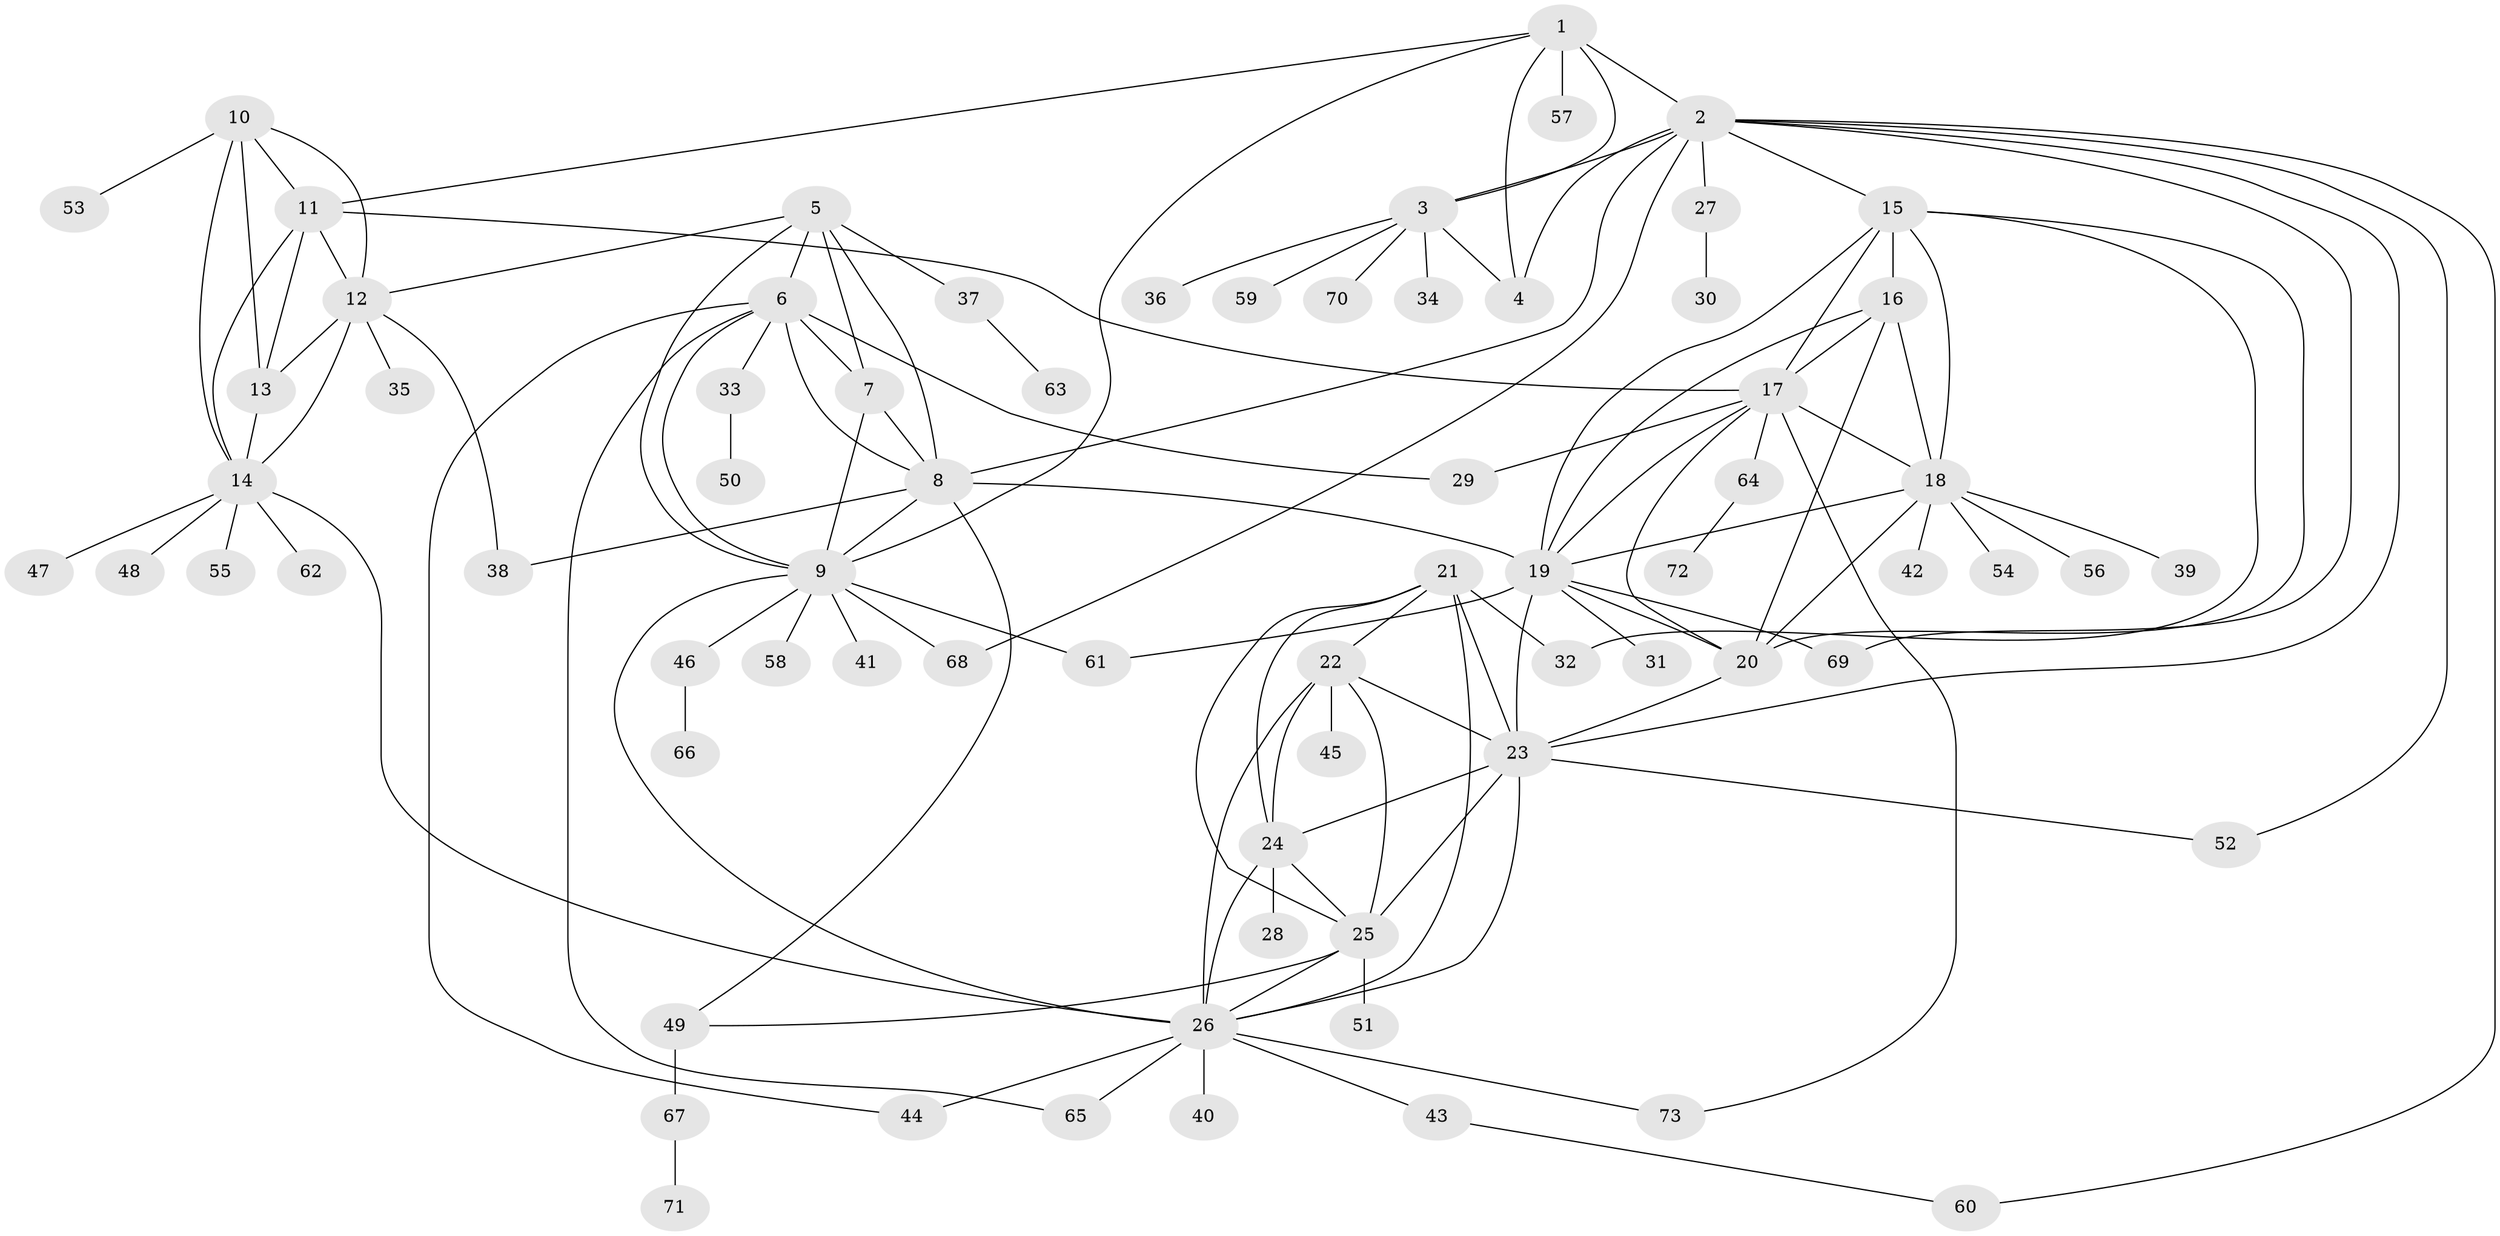 // original degree distribution, {6: 0.041666666666666664, 14: 0.008333333333333333, 10: 0.041666666666666664, 7: 0.05, 5: 0.008333333333333333, 13: 0.016666666666666666, 8: 0.05, 11: 0.025, 9: 0.008333333333333333, 3: 0.058333333333333334, 1: 0.5333333333333333, 2: 0.15833333333333333}
// Generated by graph-tools (version 1.1) at 2025/52/03/04/25 22:52:25]
// undirected, 73 vertices, 127 edges
graph export_dot {
  node [color=gray90,style=filled];
  1;
  2;
  3;
  4;
  5;
  6;
  7;
  8;
  9;
  10;
  11;
  12;
  13;
  14;
  15;
  16;
  17;
  18;
  19;
  20;
  21;
  22;
  23;
  24;
  25;
  26;
  27;
  28;
  29;
  30;
  31;
  32;
  33;
  34;
  35;
  36;
  37;
  38;
  39;
  40;
  41;
  42;
  43;
  44;
  45;
  46;
  47;
  48;
  49;
  50;
  51;
  52;
  53;
  54;
  55;
  56;
  57;
  58;
  59;
  60;
  61;
  62;
  63;
  64;
  65;
  66;
  67;
  68;
  69;
  70;
  71;
  72;
  73;
  1 -- 2 [weight=3.0];
  1 -- 3 [weight=3.0];
  1 -- 4 [weight=4.0];
  1 -- 9 [weight=1.0];
  1 -- 11 [weight=1.0];
  1 -- 57 [weight=1.0];
  2 -- 3 [weight=1.0];
  2 -- 4 [weight=1.0];
  2 -- 8 [weight=1.0];
  2 -- 15 [weight=1.0];
  2 -- 23 [weight=1.0];
  2 -- 27 [weight=1.0];
  2 -- 52 [weight=1.0];
  2 -- 60 [weight=1.0];
  2 -- 68 [weight=1.0];
  2 -- 69 [weight=1.0];
  3 -- 4 [weight=1.0];
  3 -- 34 [weight=1.0];
  3 -- 36 [weight=1.0];
  3 -- 59 [weight=1.0];
  3 -- 70 [weight=1.0];
  5 -- 6 [weight=2.0];
  5 -- 7 [weight=3.0];
  5 -- 8 [weight=2.0];
  5 -- 9 [weight=2.0];
  5 -- 12 [weight=2.0];
  5 -- 37 [weight=1.0];
  6 -- 7 [weight=1.0];
  6 -- 8 [weight=1.0];
  6 -- 9 [weight=1.0];
  6 -- 29 [weight=1.0];
  6 -- 33 [weight=1.0];
  6 -- 44 [weight=1.0];
  6 -- 65 [weight=1.0];
  7 -- 8 [weight=1.0];
  7 -- 9 [weight=1.0];
  8 -- 9 [weight=1.0];
  8 -- 19 [weight=1.0];
  8 -- 38 [weight=1.0];
  8 -- 49 [weight=1.0];
  9 -- 26 [weight=1.0];
  9 -- 41 [weight=1.0];
  9 -- 46 [weight=1.0];
  9 -- 58 [weight=1.0];
  9 -- 61 [weight=1.0];
  9 -- 68 [weight=1.0];
  10 -- 11 [weight=1.0];
  10 -- 12 [weight=2.0];
  10 -- 13 [weight=1.0];
  10 -- 14 [weight=1.0];
  10 -- 53 [weight=2.0];
  11 -- 12 [weight=2.0];
  11 -- 13 [weight=1.0];
  11 -- 14 [weight=1.0];
  11 -- 17 [weight=1.0];
  12 -- 13 [weight=3.0];
  12 -- 14 [weight=2.0];
  12 -- 35 [weight=1.0];
  12 -- 38 [weight=1.0];
  13 -- 14 [weight=1.0];
  14 -- 26 [weight=1.0];
  14 -- 47 [weight=1.0];
  14 -- 48 [weight=1.0];
  14 -- 55 [weight=1.0];
  14 -- 62 [weight=1.0];
  15 -- 16 [weight=1.0];
  15 -- 17 [weight=1.0];
  15 -- 18 [weight=1.0];
  15 -- 19 [weight=1.0];
  15 -- 20 [weight=1.0];
  15 -- 32 [weight=1.0];
  16 -- 17 [weight=2.0];
  16 -- 18 [weight=1.0];
  16 -- 19 [weight=1.0];
  16 -- 20 [weight=1.0];
  17 -- 18 [weight=1.0];
  17 -- 19 [weight=1.0];
  17 -- 20 [weight=1.0];
  17 -- 29 [weight=1.0];
  17 -- 64 [weight=1.0];
  17 -- 73 [weight=1.0];
  18 -- 19 [weight=1.0];
  18 -- 20 [weight=1.0];
  18 -- 39 [weight=1.0];
  18 -- 42 [weight=1.0];
  18 -- 54 [weight=1.0];
  18 -- 56 [weight=1.0];
  19 -- 20 [weight=1.0];
  19 -- 23 [weight=1.0];
  19 -- 31 [weight=1.0];
  19 -- 61 [weight=1.0];
  19 -- 69 [weight=1.0];
  20 -- 23 [weight=1.0];
  21 -- 22 [weight=1.0];
  21 -- 23 [weight=1.0];
  21 -- 24 [weight=1.0];
  21 -- 25 [weight=1.0];
  21 -- 26 [weight=1.0];
  21 -- 32 [weight=5.0];
  22 -- 23 [weight=1.0];
  22 -- 24 [weight=1.0];
  22 -- 25 [weight=1.0];
  22 -- 26 [weight=1.0];
  22 -- 45 [weight=1.0];
  23 -- 24 [weight=1.0];
  23 -- 25 [weight=1.0];
  23 -- 26 [weight=1.0];
  23 -- 52 [weight=1.0];
  24 -- 25 [weight=1.0];
  24 -- 26 [weight=1.0];
  24 -- 28 [weight=4.0];
  25 -- 26 [weight=1.0];
  25 -- 49 [weight=1.0];
  25 -- 51 [weight=1.0];
  26 -- 40 [weight=1.0];
  26 -- 43 [weight=1.0];
  26 -- 44 [weight=1.0];
  26 -- 65 [weight=1.0];
  26 -- 73 [weight=1.0];
  27 -- 30 [weight=1.0];
  33 -- 50 [weight=1.0];
  37 -- 63 [weight=1.0];
  43 -- 60 [weight=1.0];
  46 -- 66 [weight=1.0];
  49 -- 67 [weight=1.0];
  64 -- 72 [weight=1.0];
  67 -- 71 [weight=1.0];
}
